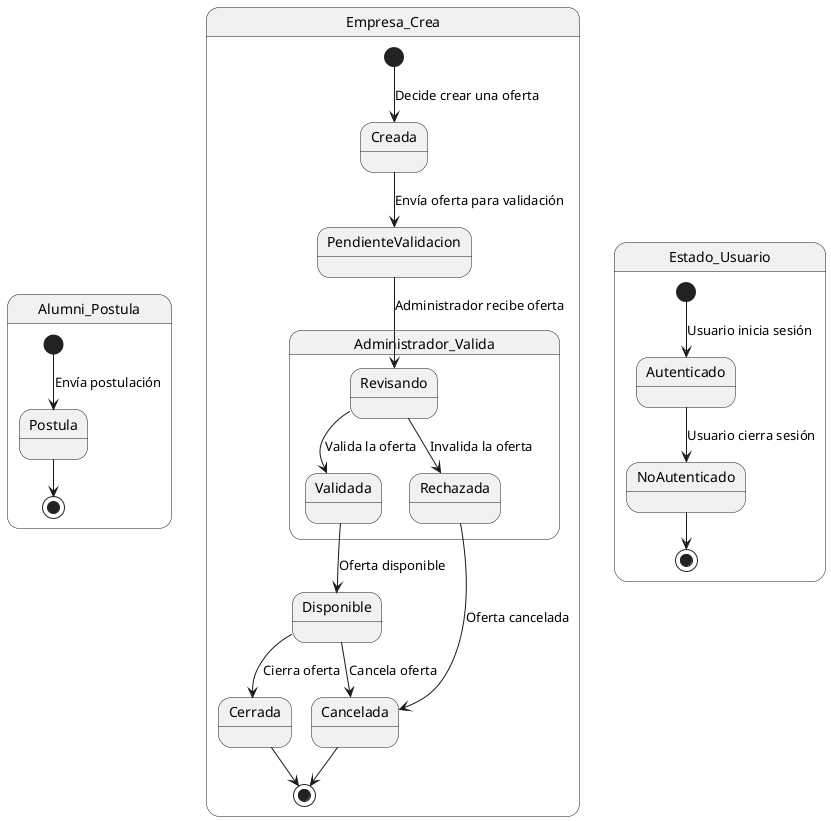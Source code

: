 @startuml

state Alumni_Postula {
    [*] --> Postula : Envía postulación
    Postula --> [*]
}

state Empresa_Crea {
    [*] --> Creada : Decide crear una oferta
    Creada --> PendienteValidacion : Envía oferta para validación

    state Administrador_Valida {
        PendienteValidacion --> Revisando : Administrador recibe oferta
        Revisando --> Validada : Valida la oferta
        Revisando --> Rechazada : Invalida la oferta
    }

    Validada --> Disponible : Oferta disponible
    Rechazada --> Cancelada : Oferta cancelada
    Disponible --> Cerrada : Cierra oferta
    Disponible --> Cancelada : Cancela oferta
    Cerrada --> [*]
    Cancelada --> [*]
}

state Estado_Usuario {
    [*] --> Autenticado : Usuario inicia sesión
    Autenticado --> NoAutenticado : Usuario cierra sesión
    NoAutenticado --> [*]
}

@enduml
